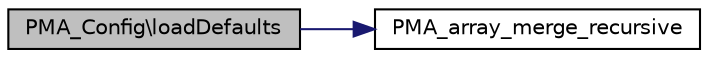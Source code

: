 digraph G
{
  edge [fontname="Helvetica",fontsize="10",labelfontname="Helvetica",labelfontsize="10"];
  node [fontname="Helvetica",fontsize="10",shape=record];
  rankdir="LR";
  Node1 [label="PMA_Config\\loadDefaults",height=0.2,width=0.4,color="black", fillcolor="grey75", style="filled" fontcolor="black"];
  Node1 -> Node2 [color="midnightblue",fontsize="10",style="solid",fontname="Helvetica"];
  Node2 [label="PMA_array_merge_recursive",height=0.2,width=0.4,color="black", fillcolor="white", style="filled",URL="$core_8lib_8php.html#a9bd9f1d56b878e9afea1eeed6a564a63",tooltip="merges array recursive like array_merge_recursive() but keyed-values are always overwritten."];
}
